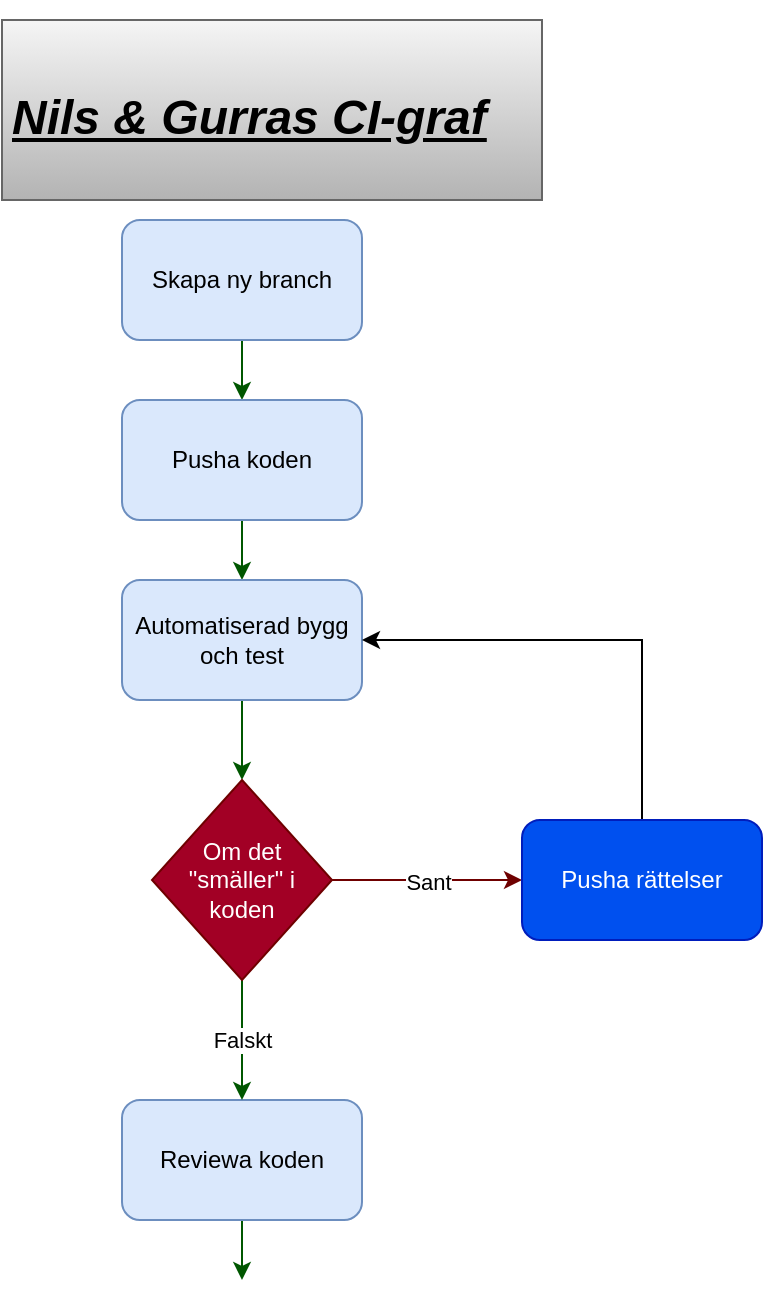 <mxfile version="15.6.8" type="github">
  <diagram id="zP3AriLeZ0x4zKPp6E03" name="Page-1">
    <mxGraphModel dx="1422" dy="762" grid="1" gridSize="10" guides="1" tooltips="1" connect="1" arrows="1" fold="1" page="1" pageScale="1" pageWidth="850" pageHeight="1100" math="0" shadow="0">
      <root>
        <mxCell id="0" />
        <mxCell id="1" parent="0" />
        <mxCell id="96BlOOsoumWJtGjEGC4U-1" value="&lt;h1&gt;&lt;i&gt;&lt;br&gt;&lt;u&gt;Nils &amp;amp; Gurras CI-graf&lt;/u&gt;&amp;nbsp;&lt;/i&gt;&lt;/h1&gt;&lt;p&gt;&lt;br&gt;&lt;/p&gt;" style="text;html=1;strokeColor=#666666;fillColor=#f5f5f5;spacing=5;spacingTop=-20;whiteSpace=wrap;overflow=hidden;rounded=0;gradientColor=#b3b3b3;" vertex="1" parent="1">
          <mxGeometry x="330" y="20" width="270" height="90" as="geometry" />
        </mxCell>
        <mxCell id="96BlOOsoumWJtGjEGC4U-2" value="" style="edgeStyle=orthogonalEdgeStyle;rounded=0;orthogonalLoop=1;jettySize=auto;html=1;fillColor=#008a00;strokeColor=#005700;" edge="1" parent="1" source="96BlOOsoumWJtGjEGC4U-3" target="96BlOOsoumWJtGjEGC4U-5">
          <mxGeometry relative="1" as="geometry" />
        </mxCell>
        <mxCell id="96BlOOsoumWJtGjEGC4U-3" value="Skapa ny branch" style="rounded=1;whiteSpace=wrap;html=1;fillColor=#dae8fc;strokeColor=#6c8ebf;" vertex="1" parent="1">
          <mxGeometry x="390" y="120" width="120" height="60" as="geometry" />
        </mxCell>
        <mxCell id="96BlOOsoumWJtGjEGC4U-4" value="" style="edgeStyle=orthogonalEdgeStyle;rounded=0;orthogonalLoop=1;jettySize=auto;html=1;fillColor=#008a00;strokeColor=#005700;" edge="1" parent="1" source="96BlOOsoumWJtGjEGC4U-5" target="96BlOOsoumWJtGjEGC4U-7">
          <mxGeometry relative="1" as="geometry" />
        </mxCell>
        <mxCell id="96BlOOsoumWJtGjEGC4U-5" value="Pusha koden" style="rounded=1;whiteSpace=wrap;html=1;fillColor=#dae8fc;strokeColor=#6c8ebf;" vertex="1" parent="1">
          <mxGeometry x="390" y="210" width="120" height="60" as="geometry" />
        </mxCell>
        <mxCell id="96BlOOsoumWJtGjEGC4U-6" value="" style="edgeStyle=orthogonalEdgeStyle;rounded=0;orthogonalLoop=1;jettySize=auto;html=1;fillColor=#008a00;strokeColor=#005700;" edge="1" parent="1" source="96BlOOsoumWJtGjEGC4U-7" target="96BlOOsoumWJtGjEGC4U-12">
          <mxGeometry relative="1" as="geometry" />
        </mxCell>
        <mxCell id="96BlOOsoumWJtGjEGC4U-7" value="Automatiserad bygg och test" style="whiteSpace=wrap;html=1;rounded=1;fillColor=#dae8fc;strokeColor=#6c8ebf;" vertex="1" parent="1">
          <mxGeometry x="390" y="300" width="120" height="60" as="geometry" />
        </mxCell>
        <mxCell id="96BlOOsoumWJtGjEGC4U-8" value="" style="edgeStyle=orthogonalEdgeStyle;rounded=0;orthogonalLoop=1;jettySize=auto;html=1;fillColor=#008a00;strokeColor=#005700;" edge="1" parent="1" source="96BlOOsoumWJtGjEGC4U-9">
          <mxGeometry relative="1" as="geometry">
            <mxPoint x="450" y="650" as="targetPoint" />
          </mxGeometry>
        </mxCell>
        <mxCell id="96BlOOsoumWJtGjEGC4U-9" value="Reviewa koden" style="whiteSpace=wrap;html=1;rounded=1;fillColor=#dae8fc;strokeColor=#6c8ebf;" vertex="1" parent="1">
          <mxGeometry x="390" y="560" width="120" height="60" as="geometry" />
        </mxCell>
        <mxCell id="96BlOOsoumWJtGjEGC4U-10" value="Sant" style="edgeStyle=orthogonalEdgeStyle;rounded=0;orthogonalLoop=1;jettySize=auto;html=1;fillColor=#a20025;strokeColor=#6F0000;" edge="1" parent="1" source="96BlOOsoumWJtGjEGC4U-12">
          <mxGeometry relative="1" as="geometry">
            <mxPoint x="590" y="450" as="targetPoint" />
          </mxGeometry>
        </mxCell>
        <mxCell id="96BlOOsoumWJtGjEGC4U-11" value="Falskt" style="edgeStyle=orthogonalEdgeStyle;rounded=0;orthogonalLoop=1;jettySize=auto;html=1;fillColor=#008a00;strokeColor=#005700;" edge="1" parent="1" source="96BlOOsoumWJtGjEGC4U-12" target="96BlOOsoumWJtGjEGC4U-9">
          <mxGeometry relative="1" as="geometry" />
        </mxCell>
        <mxCell id="96BlOOsoumWJtGjEGC4U-12" value="Om det &quot;smäller&quot; i koden" style="rhombus;whiteSpace=wrap;html=1;fillColor=#a20025;fontColor=#ffffff;strokeColor=#6F0000;" vertex="1" parent="1">
          <mxGeometry x="405" y="400" width="90" height="100" as="geometry" />
        </mxCell>
        <mxCell id="96BlOOsoumWJtGjEGC4U-13" value="" style="endArrow=classic;html=1;rounded=0;exitX=0.5;exitY=0;exitDx=0;exitDy=0;entryX=1;entryY=0.5;entryDx=0;entryDy=0;" edge="1" parent="1" target="96BlOOsoumWJtGjEGC4U-7">
          <mxGeometry width="50" height="50" relative="1" as="geometry">
            <mxPoint x="650" y="420" as="sourcePoint" />
            <mxPoint x="650" y="230" as="targetPoint" />
            <Array as="points">
              <mxPoint x="650" y="330" />
            </Array>
          </mxGeometry>
        </mxCell>
        <mxCell id="96BlOOsoumWJtGjEGC4U-14" value="Pusha rättelser" style="whiteSpace=wrap;html=1;rounded=1;fillColor=#0050ef;fontColor=#ffffff;strokeColor=#001DBC;" vertex="1" parent="1">
          <mxGeometry x="590" y="420" width="120" height="60" as="geometry" />
        </mxCell>
      </root>
    </mxGraphModel>
  </diagram>
</mxfile>
